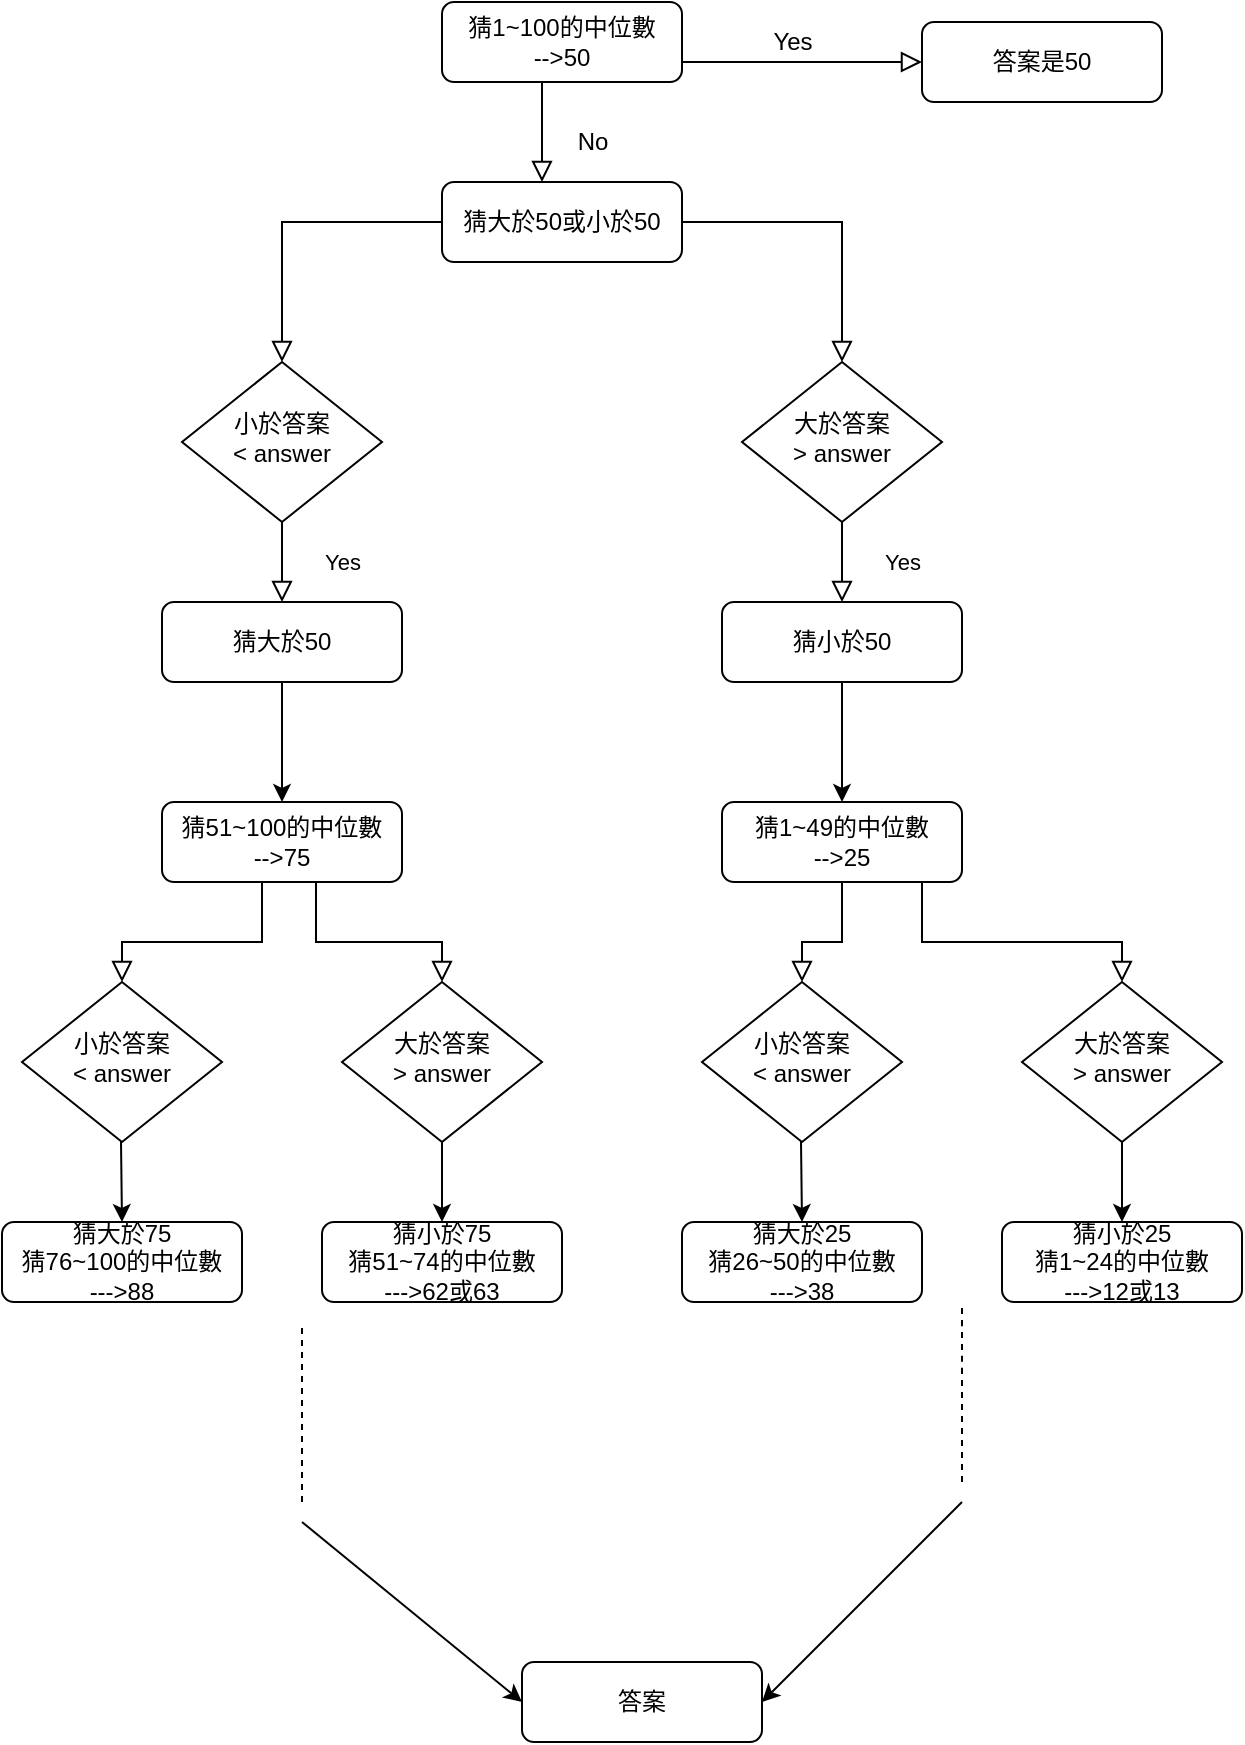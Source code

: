 <mxfile version="14.5.3" type="github">
  <diagram id="C5RBs43oDa-KdzZeNtuy" name="Page-1">
    <mxGraphModel dx="782" dy="437" grid="1" gridSize="10" guides="1" tooltips="1" connect="1" arrows="1" fold="1" page="1" pageScale="1" pageWidth="827" pageHeight="1169" math="0" shadow="0">
      <root>
        <mxCell id="WIyWlLk6GJQsqaUBKTNV-0" />
        <mxCell id="WIyWlLk6GJQsqaUBKTNV-1" parent="WIyWlLk6GJQsqaUBKTNV-0" />
        <mxCell id="WIyWlLk6GJQsqaUBKTNV-2" value="" style="rounded=0;html=1;jettySize=auto;orthogonalLoop=1;fontSize=11;endArrow=block;endFill=0;endSize=8;strokeWidth=1;shadow=0;labelBackgroundColor=none;edgeStyle=orthogonalEdgeStyle;exitX=1;exitY=0.5;exitDx=0;exitDy=0;" parent="WIyWlLk6GJQsqaUBKTNV-1" source="BTrlguR_svu-ntT4sJMw-28" target="WIyWlLk6GJQsqaUBKTNV-6" edge="1">
          <mxGeometry relative="1" as="geometry">
            <Array as="points">
              <mxPoint x="430" y="120" />
            </Array>
          </mxGeometry>
        </mxCell>
        <mxCell id="WIyWlLk6GJQsqaUBKTNV-3" value="猜1~100的中位數&lt;br&gt;--&amp;gt;50" style="rounded=1;whiteSpace=wrap;html=1;fontSize=12;glass=0;strokeWidth=1;shadow=0;" parent="WIyWlLk6GJQsqaUBKTNV-1" vertex="1">
          <mxGeometry x="230" y="10" width="120" height="40" as="geometry" />
        </mxCell>
        <mxCell id="WIyWlLk6GJQsqaUBKTNV-5" value="Yes" style="edgeStyle=orthogonalEdgeStyle;rounded=0;html=1;jettySize=auto;orthogonalLoop=1;fontSize=11;endArrow=block;endFill=0;endSize=8;strokeWidth=1;shadow=0;labelBackgroundColor=none;" parent="WIyWlLk6GJQsqaUBKTNV-1" source="WIyWlLk6GJQsqaUBKTNV-6" target="WIyWlLk6GJQsqaUBKTNV-7" edge="1">
          <mxGeometry y="30" relative="1" as="geometry">
            <mxPoint as="offset" />
          </mxGeometry>
        </mxCell>
        <mxCell id="WIyWlLk6GJQsqaUBKTNV-6" value="大於答案&lt;br&gt;&amp;gt; answer" style="rhombus;whiteSpace=wrap;html=1;shadow=0;fontFamily=Helvetica;fontSize=12;align=center;strokeWidth=1;spacing=6;spacingTop=-4;" parent="WIyWlLk6GJQsqaUBKTNV-1" vertex="1">
          <mxGeometry x="380" y="190" width="100" height="80" as="geometry" />
        </mxCell>
        <mxCell id="BTrlguR_svu-ntT4sJMw-5" style="edgeStyle=orthogonalEdgeStyle;rounded=0;orthogonalLoop=1;jettySize=auto;html=1;exitX=0.5;exitY=1;exitDx=0;exitDy=0;entryX=0.5;entryY=0;entryDx=0;entryDy=0;" edge="1" parent="WIyWlLk6GJQsqaUBKTNV-1" source="WIyWlLk6GJQsqaUBKTNV-7" target="BTrlguR_svu-ntT4sJMw-0">
          <mxGeometry relative="1" as="geometry" />
        </mxCell>
        <mxCell id="WIyWlLk6GJQsqaUBKTNV-7" value="猜小於50" style="rounded=1;whiteSpace=wrap;html=1;fontSize=12;glass=0;strokeWidth=1;shadow=0;" parent="WIyWlLk6GJQsqaUBKTNV-1" vertex="1">
          <mxGeometry x="370" y="310" width="120" height="40" as="geometry" />
        </mxCell>
        <mxCell id="WIyWlLk6GJQsqaUBKTNV-9" value="Yes" style="edgeStyle=orthogonalEdgeStyle;rounded=0;html=1;jettySize=auto;orthogonalLoop=1;fontSize=11;endArrow=block;endFill=0;endSize=8;strokeWidth=1;shadow=0;labelBackgroundColor=none;" parent="WIyWlLk6GJQsqaUBKTNV-1" source="WIyWlLk6GJQsqaUBKTNV-10" target="WIyWlLk6GJQsqaUBKTNV-12" edge="1">
          <mxGeometry y="30" relative="1" as="geometry">
            <mxPoint as="offset" />
          </mxGeometry>
        </mxCell>
        <mxCell id="WIyWlLk6GJQsqaUBKTNV-10" value="小於答案&lt;br&gt;&amp;lt; answer" style="rhombus;whiteSpace=wrap;html=1;shadow=0;fontFamily=Helvetica;fontSize=12;align=center;strokeWidth=1;spacing=6;spacingTop=-4;" parent="WIyWlLk6GJQsqaUBKTNV-1" vertex="1">
          <mxGeometry x="100" y="190" width="100" height="80" as="geometry" />
        </mxCell>
        <mxCell id="WIyWlLk6GJQsqaUBKTNV-12" value="猜大於50" style="rounded=1;whiteSpace=wrap;html=1;fontSize=12;glass=0;strokeWidth=1;shadow=0;" parent="WIyWlLk6GJQsqaUBKTNV-1" vertex="1">
          <mxGeometry x="90" y="310" width="120" height="40" as="geometry" />
        </mxCell>
        <mxCell id="BTrlguR_svu-ntT4sJMw-0" value="猜1~49的中位數&lt;br&gt;--&amp;gt;25" style="rounded=1;whiteSpace=wrap;html=1;fontSize=12;glass=0;strokeWidth=1;shadow=0;" vertex="1" parent="WIyWlLk6GJQsqaUBKTNV-1">
          <mxGeometry x="370" y="410" width="120" height="40" as="geometry" />
        </mxCell>
        <mxCell id="BTrlguR_svu-ntT4sJMw-1" value="猜51~100的中位數&lt;br&gt;--&amp;gt;75" style="rounded=1;whiteSpace=wrap;html=1;fontSize=12;glass=0;strokeWidth=1;shadow=0;" vertex="1" parent="WIyWlLk6GJQsqaUBKTNV-1">
          <mxGeometry x="90" y="410" width="120" height="40" as="geometry" />
        </mxCell>
        <mxCell id="BTrlguR_svu-ntT4sJMw-2" value="" style="rounded=0;html=1;jettySize=auto;orthogonalLoop=1;fontSize=11;endArrow=block;endFill=0;endSize=8;strokeWidth=1;shadow=0;labelBackgroundColor=none;edgeStyle=orthogonalEdgeStyle;entryX=0.5;entryY=0;entryDx=0;entryDy=0;exitX=0;exitY=0.5;exitDx=0;exitDy=0;" edge="1" parent="WIyWlLk6GJQsqaUBKTNV-1" source="BTrlguR_svu-ntT4sJMw-28" target="WIyWlLk6GJQsqaUBKTNV-10">
          <mxGeometry relative="1" as="geometry">
            <mxPoint x="230" y="90" as="sourcePoint" />
            <mxPoint x="230" y="180" as="targetPoint" />
            <Array as="points">
              <mxPoint x="150" y="120" />
            </Array>
          </mxGeometry>
        </mxCell>
        <mxCell id="BTrlguR_svu-ntT4sJMw-3" value="" style="endArrow=classic;html=1;exitX=0.5;exitY=1;exitDx=0;exitDy=0;entryX=0.5;entryY=0;entryDx=0;entryDy=0;" edge="1" parent="WIyWlLk6GJQsqaUBKTNV-1" source="WIyWlLk6GJQsqaUBKTNV-12" target="BTrlguR_svu-ntT4sJMw-1">
          <mxGeometry width="50" height="50" relative="1" as="geometry">
            <mxPoint x="100" y="450" as="sourcePoint" />
            <mxPoint x="150" y="400" as="targetPoint" />
          </mxGeometry>
        </mxCell>
        <mxCell id="BTrlguR_svu-ntT4sJMw-6" value="小於答案&lt;br&gt;&amp;lt; answer" style="rhombus;whiteSpace=wrap;html=1;shadow=0;fontFamily=Helvetica;fontSize=12;align=center;strokeWidth=1;spacing=6;spacingTop=-4;" vertex="1" parent="WIyWlLk6GJQsqaUBKTNV-1">
          <mxGeometry x="20" y="500" width="100" height="80" as="geometry" />
        </mxCell>
        <mxCell id="BTrlguR_svu-ntT4sJMw-7" value="大於答案&lt;br&gt;&amp;gt; answer" style="rhombus;whiteSpace=wrap;html=1;shadow=0;fontFamily=Helvetica;fontSize=12;align=center;strokeWidth=1;spacing=6;spacingTop=-4;" vertex="1" parent="WIyWlLk6GJQsqaUBKTNV-1">
          <mxGeometry x="180" y="500" width="100" height="80" as="geometry" />
        </mxCell>
        <mxCell id="BTrlguR_svu-ntT4sJMw-8" value="" style="rounded=0;html=1;jettySize=auto;orthogonalLoop=1;fontSize=11;endArrow=block;endFill=0;endSize=8;strokeWidth=1;shadow=0;labelBackgroundColor=none;edgeStyle=orthogonalEdgeStyle;entryX=0.5;entryY=0;entryDx=0;entryDy=0;exitX=0.5;exitY=1;exitDx=0;exitDy=0;" edge="1" parent="WIyWlLk6GJQsqaUBKTNV-1" source="BTrlguR_svu-ntT4sJMw-1" target="BTrlguR_svu-ntT4sJMw-6">
          <mxGeometry relative="1" as="geometry">
            <mxPoint x="140" y="450" as="sourcePoint" />
            <mxPoint x="60" y="550" as="targetPoint" />
            <Array as="points">
              <mxPoint x="140" y="450" />
              <mxPoint x="140" y="480" />
              <mxPoint x="70" y="480" />
            </Array>
          </mxGeometry>
        </mxCell>
        <mxCell id="BTrlguR_svu-ntT4sJMw-9" value="" style="rounded=0;html=1;jettySize=auto;orthogonalLoop=1;fontSize=11;endArrow=block;endFill=0;endSize=8;strokeWidth=1;shadow=0;labelBackgroundColor=none;edgeStyle=orthogonalEdgeStyle;entryX=0.5;entryY=0;entryDx=0;entryDy=0;" edge="1" parent="WIyWlLk6GJQsqaUBKTNV-1" target="BTrlguR_svu-ntT4sJMw-7">
          <mxGeometry relative="1" as="geometry">
            <mxPoint x="167" y="450" as="sourcePoint" />
            <mxPoint x="80" y="510" as="targetPoint" />
            <Array as="points">
              <mxPoint x="167" y="480" />
              <mxPoint x="230" y="480" />
            </Array>
          </mxGeometry>
        </mxCell>
        <mxCell id="BTrlguR_svu-ntT4sJMw-10" value="猜大於75&lt;br&gt;猜76~100的中位數&lt;br&gt;---&amp;gt;88" style="rounded=1;whiteSpace=wrap;html=1;fontSize=12;glass=0;strokeWidth=1;shadow=0;" vertex="1" parent="WIyWlLk6GJQsqaUBKTNV-1">
          <mxGeometry x="10" y="620" width="120" height="40" as="geometry" />
        </mxCell>
        <mxCell id="BTrlguR_svu-ntT4sJMw-11" value="" style="endArrow=classic;html=1;exitX=0.5;exitY=1;exitDx=0;exitDy=0;" edge="1" parent="WIyWlLk6GJQsqaUBKTNV-1">
          <mxGeometry width="50" height="50" relative="1" as="geometry">
            <mxPoint x="69.5" y="580" as="sourcePoint" />
            <mxPoint x="70" y="620" as="targetPoint" />
            <Array as="points" />
          </mxGeometry>
        </mxCell>
        <mxCell id="BTrlguR_svu-ntT4sJMw-13" value="猜小於75&lt;br&gt;猜51~74的中位數&lt;br&gt;---&amp;gt;62或63" style="rounded=1;whiteSpace=wrap;html=1;fontSize=12;glass=0;strokeWidth=1;shadow=0;" vertex="1" parent="WIyWlLk6GJQsqaUBKTNV-1">
          <mxGeometry x="170" y="620" width="120" height="40" as="geometry" />
        </mxCell>
        <mxCell id="BTrlguR_svu-ntT4sJMw-14" value="" style="endArrow=classic;html=1;exitX=0.5;exitY=1;exitDx=0;exitDy=0;entryX=0.5;entryY=0;entryDx=0;entryDy=0;" edge="1" parent="WIyWlLk6GJQsqaUBKTNV-1" source="BTrlguR_svu-ntT4sJMw-7" target="BTrlguR_svu-ntT4sJMw-13">
          <mxGeometry width="50" height="50" relative="1" as="geometry">
            <mxPoint x="112.5" y="590" as="sourcePoint" />
            <mxPoint x="113" y="630" as="targetPoint" />
            <Array as="points" />
          </mxGeometry>
        </mxCell>
        <mxCell id="BTrlguR_svu-ntT4sJMw-15" value="小於答案&lt;br&gt;&amp;lt; answer" style="rhombus;whiteSpace=wrap;html=1;shadow=0;fontFamily=Helvetica;fontSize=12;align=center;strokeWidth=1;spacing=6;spacingTop=-4;" vertex="1" parent="WIyWlLk6GJQsqaUBKTNV-1">
          <mxGeometry x="360" y="500" width="100" height="80" as="geometry" />
        </mxCell>
        <mxCell id="BTrlguR_svu-ntT4sJMw-16" value="大於答案&lt;br&gt;&amp;gt; answer" style="rhombus;whiteSpace=wrap;html=1;shadow=0;fontFamily=Helvetica;fontSize=12;align=center;strokeWidth=1;spacing=6;spacingTop=-4;" vertex="1" parent="WIyWlLk6GJQsqaUBKTNV-1">
          <mxGeometry x="520" y="500" width="100" height="80" as="geometry" />
        </mxCell>
        <mxCell id="BTrlguR_svu-ntT4sJMw-17" value="猜大於25&lt;br&gt;猜26~50的中位數&lt;br&gt;---&amp;gt;38" style="rounded=1;whiteSpace=wrap;html=1;fontSize=12;glass=0;strokeWidth=1;shadow=0;" vertex="1" parent="WIyWlLk6GJQsqaUBKTNV-1">
          <mxGeometry x="350" y="620" width="120" height="40" as="geometry" />
        </mxCell>
        <mxCell id="BTrlguR_svu-ntT4sJMw-18" value="" style="endArrow=classic;html=1;exitX=0.5;exitY=1;exitDx=0;exitDy=0;" edge="1" parent="WIyWlLk6GJQsqaUBKTNV-1">
          <mxGeometry width="50" height="50" relative="1" as="geometry">
            <mxPoint x="409.5" y="580" as="sourcePoint" />
            <mxPoint x="410" y="620" as="targetPoint" />
            <Array as="points" />
          </mxGeometry>
        </mxCell>
        <mxCell id="BTrlguR_svu-ntT4sJMw-19" value="猜小於25&lt;br&gt;猜1~24的中位數&lt;br&gt;---&amp;gt;12或13" style="rounded=1;whiteSpace=wrap;html=1;fontSize=12;glass=0;strokeWidth=1;shadow=0;" vertex="1" parent="WIyWlLk6GJQsqaUBKTNV-1">
          <mxGeometry x="510" y="620" width="120" height="40" as="geometry" />
        </mxCell>
        <mxCell id="BTrlguR_svu-ntT4sJMw-20" value="" style="endArrow=classic;html=1;exitX=0.5;exitY=1;exitDx=0;exitDy=0;entryX=0.5;entryY=0;entryDx=0;entryDy=0;" edge="1" parent="WIyWlLk6GJQsqaUBKTNV-1" source="BTrlguR_svu-ntT4sJMw-16" target="BTrlguR_svu-ntT4sJMw-19">
          <mxGeometry width="50" height="50" relative="1" as="geometry">
            <mxPoint x="452.5" y="590" as="sourcePoint" />
            <mxPoint x="453" y="630" as="targetPoint" />
            <Array as="points" />
          </mxGeometry>
        </mxCell>
        <mxCell id="BTrlguR_svu-ntT4sJMw-21" value="" style="rounded=0;html=1;jettySize=auto;orthogonalLoop=1;fontSize=11;endArrow=block;endFill=0;endSize=8;strokeWidth=1;shadow=0;labelBackgroundColor=none;edgeStyle=orthogonalEdgeStyle;" edge="1" parent="WIyWlLk6GJQsqaUBKTNV-1">
          <mxGeometry relative="1" as="geometry">
            <mxPoint x="470" y="450" as="sourcePoint" />
            <mxPoint x="570" y="500" as="targetPoint" />
            <Array as="points">
              <mxPoint x="470" y="480" />
              <mxPoint x="570" y="480" />
              <mxPoint x="570" y="500" />
            </Array>
          </mxGeometry>
        </mxCell>
        <mxCell id="BTrlguR_svu-ntT4sJMw-22" value="" style="rounded=0;html=1;jettySize=auto;orthogonalLoop=1;fontSize=11;endArrow=block;endFill=0;endSize=8;strokeWidth=1;shadow=0;labelBackgroundColor=none;edgeStyle=orthogonalEdgeStyle;entryX=0.5;entryY=0;entryDx=0;entryDy=0;exitX=0.5;exitY=1;exitDx=0;exitDy=0;" edge="1" parent="WIyWlLk6GJQsqaUBKTNV-1" target="BTrlguR_svu-ntT4sJMw-15">
          <mxGeometry relative="1" as="geometry">
            <mxPoint x="430" y="450" as="sourcePoint" />
            <mxPoint x="350" y="500" as="targetPoint" />
            <Array as="points">
              <mxPoint x="430" y="480" />
              <mxPoint x="410" y="480" />
            </Array>
          </mxGeometry>
        </mxCell>
        <mxCell id="BTrlguR_svu-ntT4sJMw-23" value="" style="endArrow=none;dashed=1;html=1;" edge="1" parent="WIyWlLk6GJQsqaUBKTNV-1">
          <mxGeometry width="50" height="50" relative="1" as="geometry">
            <mxPoint x="160" y="760" as="sourcePoint" />
            <mxPoint x="160" y="670" as="targetPoint" />
            <Array as="points">
              <mxPoint x="160" y="700" />
            </Array>
          </mxGeometry>
        </mxCell>
        <mxCell id="BTrlguR_svu-ntT4sJMw-24" value="" style="endArrow=none;dashed=1;html=1;" edge="1" parent="WIyWlLk6GJQsqaUBKTNV-1">
          <mxGeometry width="50" height="50" relative="1" as="geometry">
            <mxPoint x="490" y="750" as="sourcePoint" />
            <mxPoint x="490" y="660" as="targetPoint" />
            <Array as="points">
              <mxPoint x="490" y="690" />
              <mxPoint x="490" y="680" />
            </Array>
          </mxGeometry>
        </mxCell>
        <mxCell id="BTrlguR_svu-ntT4sJMw-25" value="" style="endArrow=classic;html=1;entryX=0;entryY=0.5;entryDx=0;entryDy=0;" edge="1" parent="WIyWlLk6GJQsqaUBKTNV-1" target="BTrlguR_svu-ntT4sJMw-35">
          <mxGeometry width="50" height="50" relative="1" as="geometry">
            <mxPoint x="160" y="770" as="sourcePoint" />
            <mxPoint x="280" y="880" as="targetPoint" />
          </mxGeometry>
        </mxCell>
        <mxCell id="BTrlguR_svu-ntT4sJMw-26" value="" style="endArrow=classic;html=1;entryX=1;entryY=0.5;entryDx=0;entryDy=0;" edge="1" parent="WIyWlLk6GJQsqaUBKTNV-1" target="BTrlguR_svu-ntT4sJMw-35">
          <mxGeometry width="50" height="50" relative="1" as="geometry">
            <mxPoint x="490" y="760" as="sourcePoint" />
            <mxPoint x="390" y="880" as="targetPoint" />
          </mxGeometry>
        </mxCell>
        <mxCell id="BTrlguR_svu-ntT4sJMw-28" value="猜大於50或小於50" style="rounded=1;whiteSpace=wrap;html=1;fontSize=12;glass=0;strokeWidth=1;shadow=0;" vertex="1" parent="WIyWlLk6GJQsqaUBKTNV-1">
          <mxGeometry x="230" y="100" width="120" height="40" as="geometry" />
        </mxCell>
        <mxCell id="BTrlguR_svu-ntT4sJMw-29" value="" style="rounded=0;html=1;jettySize=auto;orthogonalLoop=1;fontSize=11;endArrow=block;endFill=0;endSize=8;strokeWidth=1;shadow=0;labelBackgroundColor=none;edgeStyle=orthogonalEdgeStyle;exitX=1;exitY=0.5;exitDx=0;exitDy=0;" edge="1" parent="WIyWlLk6GJQsqaUBKTNV-1">
          <mxGeometry relative="1" as="geometry">
            <mxPoint x="280" y="50" as="sourcePoint" />
            <mxPoint x="280" y="100" as="targetPoint" />
            <Array as="points">
              <mxPoint x="280" y="100" />
            </Array>
          </mxGeometry>
        </mxCell>
        <mxCell id="BTrlguR_svu-ntT4sJMw-30" value="" style="rounded=0;html=1;jettySize=auto;orthogonalLoop=1;fontSize=11;endArrow=block;endFill=0;endSize=8;strokeWidth=1;shadow=0;labelBackgroundColor=none;edgeStyle=orthogonalEdgeStyle;exitX=1;exitY=0.5;exitDx=0;exitDy=0;" edge="1" parent="WIyWlLk6GJQsqaUBKTNV-1" source="WIyWlLk6GJQsqaUBKTNV-3">
          <mxGeometry relative="1" as="geometry">
            <mxPoint x="290" y="60" as="sourcePoint" />
            <mxPoint x="470" y="40" as="targetPoint" />
            <Array as="points">
              <mxPoint x="350" y="40" />
            </Array>
          </mxGeometry>
        </mxCell>
        <mxCell id="BTrlguR_svu-ntT4sJMw-31" value="答案是50" style="rounded=1;whiteSpace=wrap;html=1;fontSize=12;glass=0;strokeWidth=1;shadow=0;" vertex="1" parent="WIyWlLk6GJQsqaUBKTNV-1">
          <mxGeometry x="470" y="20" width="120" height="40" as="geometry" />
        </mxCell>
        <mxCell id="BTrlguR_svu-ntT4sJMw-33" value="Yes" style="text;html=1;align=center;verticalAlign=middle;resizable=0;points=[];autosize=1;" vertex="1" parent="WIyWlLk6GJQsqaUBKTNV-1">
          <mxGeometry x="390" y="20" width="30" height="20" as="geometry" />
        </mxCell>
        <mxCell id="BTrlguR_svu-ntT4sJMw-34" value="No" style="text;html=1;align=center;verticalAlign=middle;resizable=0;points=[];autosize=1;" vertex="1" parent="WIyWlLk6GJQsqaUBKTNV-1">
          <mxGeometry x="290" y="70" width="30" height="20" as="geometry" />
        </mxCell>
        <mxCell id="BTrlguR_svu-ntT4sJMw-35" value="答案" style="rounded=1;whiteSpace=wrap;html=1;fontSize=12;glass=0;strokeWidth=1;shadow=0;" vertex="1" parent="WIyWlLk6GJQsqaUBKTNV-1">
          <mxGeometry x="270" y="840" width="120" height="40" as="geometry" />
        </mxCell>
      </root>
    </mxGraphModel>
  </diagram>
</mxfile>
